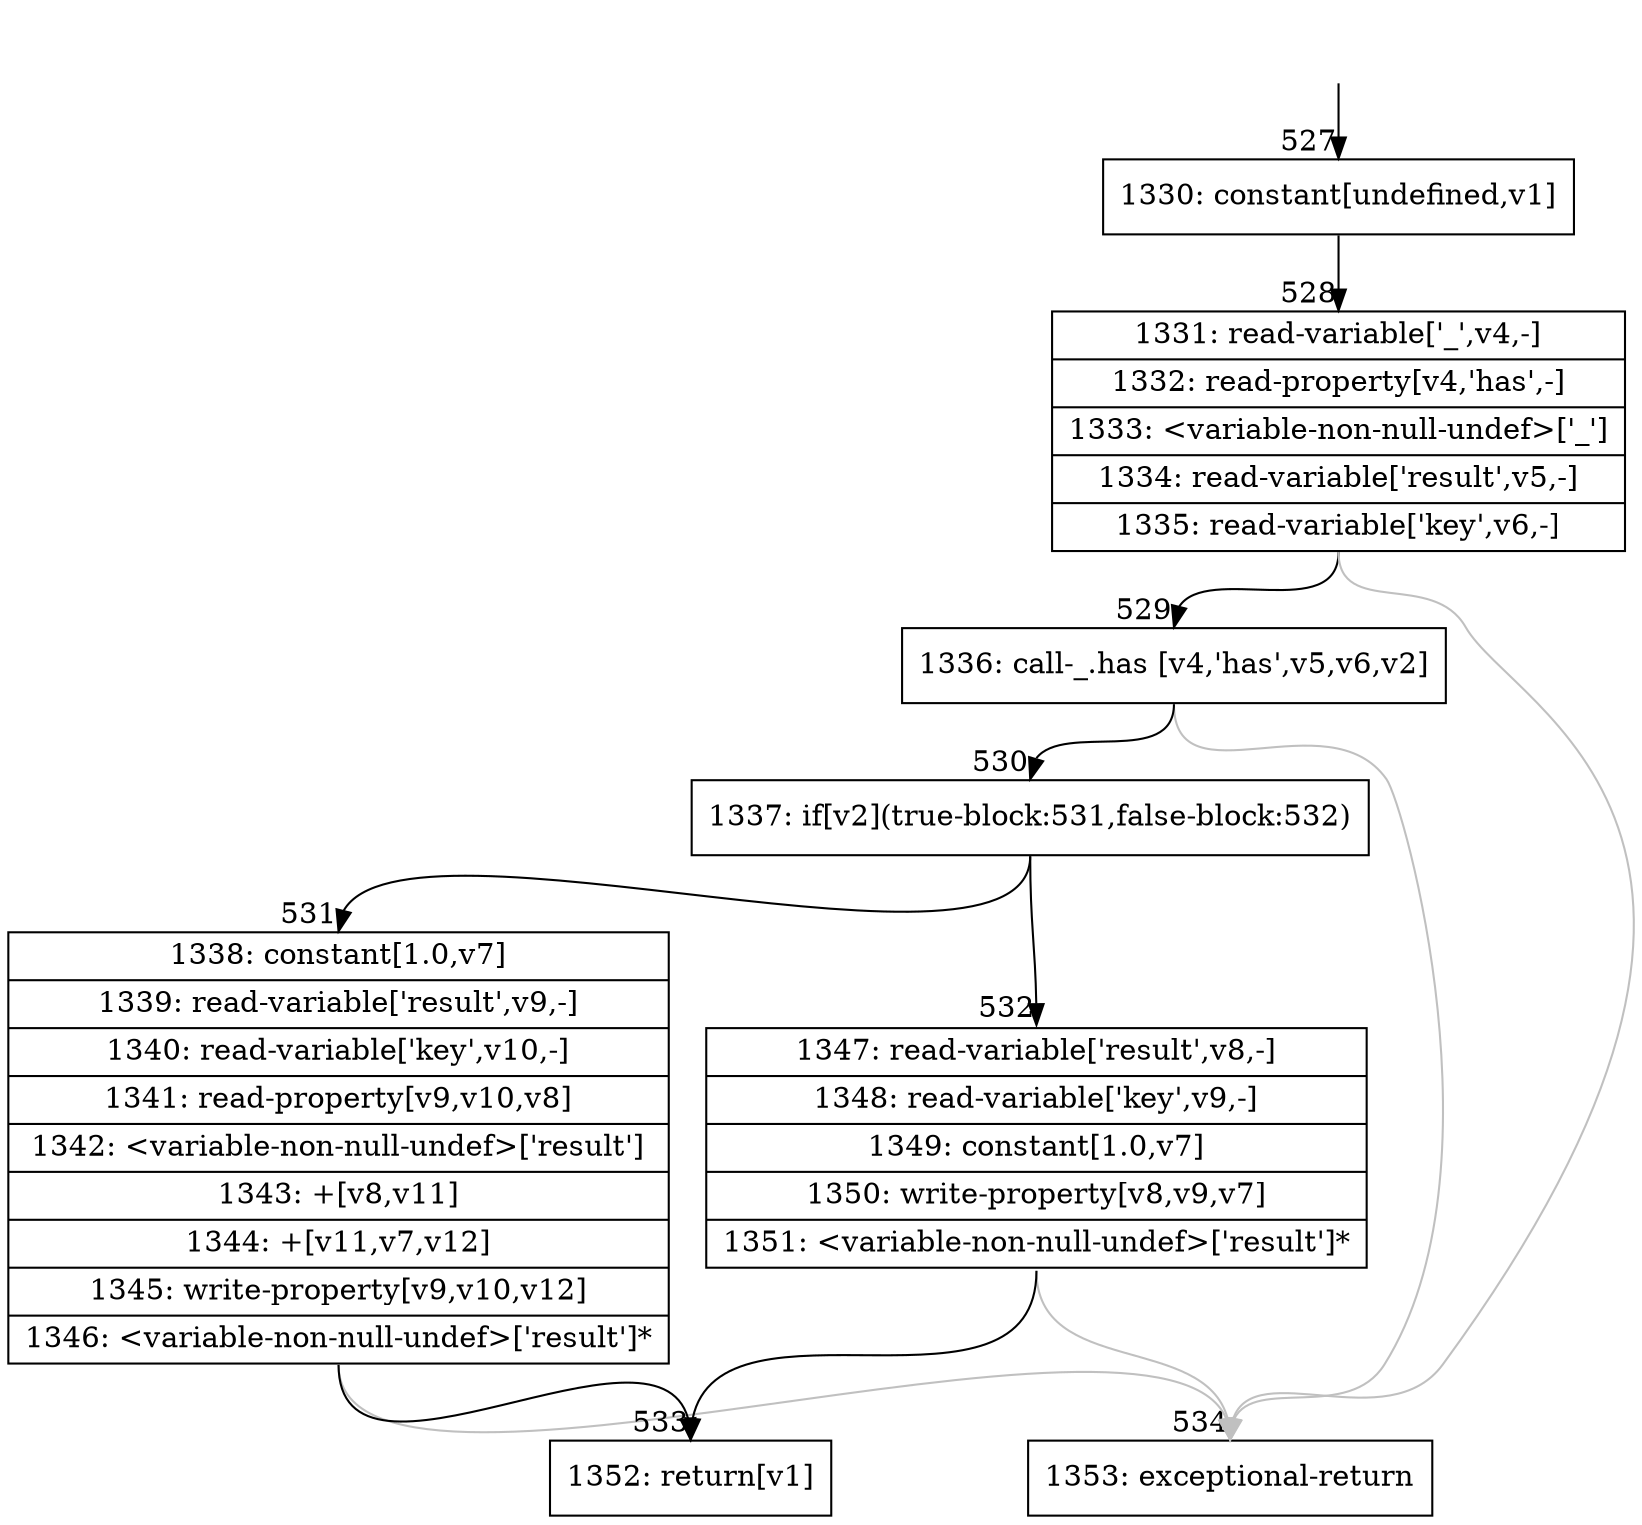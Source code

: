 digraph {
rankdir="TD"
BB_entry49[shape=none,label=""];
BB_entry49 -> BB527 [tailport=s, headport=n, headlabel="    527"]
BB527 [shape=record label="{1330: constant[undefined,v1]}" ] 
BB527 -> BB528 [tailport=s, headport=n, headlabel="      528"]
BB528 [shape=record label="{1331: read-variable['_',v4,-]|1332: read-property[v4,'has',-]|1333: \<variable-non-null-undef\>['_']|1334: read-variable['result',v5,-]|1335: read-variable['key',v6,-]}" ] 
BB528 -> BB529 [tailport=s, headport=n, headlabel="      529"]
BB528 -> BB534 [tailport=s, headport=n, color=gray, headlabel="      534"]
BB529 [shape=record label="{1336: call-_.has [v4,'has',v5,v6,v2]}" ] 
BB529 -> BB530 [tailport=s, headport=n, headlabel="      530"]
BB529 -> BB534 [tailport=s, headport=n, color=gray]
BB530 [shape=record label="{1337: if[v2](true-block:531,false-block:532)}" ] 
BB530 -> BB531 [tailport=s, headport=n, headlabel="      531"]
BB530 -> BB532 [tailport=s, headport=n, headlabel="      532"]
BB531 [shape=record label="{1338: constant[1.0,v7]|1339: read-variable['result',v9,-]|1340: read-variable['key',v10,-]|1341: read-property[v9,v10,v8]|1342: \<variable-non-null-undef\>['result']|1343: +[v8,v11]|1344: +[v11,v7,v12]|1345: write-property[v9,v10,v12]|1346: \<variable-non-null-undef\>['result']*}" ] 
BB531 -> BB533 [tailport=s, headport=n, headlabel="      533"]
BB531 -> BB534 [tailport=s, headport=n, color=gray]
BB532 [shape=record label="{1347: read-variable['result',v8,-]|1348: read-variable['key',v9,-]|1349: constant[1.0,v7]|1350: write-property[v8,v9,v7]|1351: \<variable-non-null-undef\>['result']*}" ] 
BB532 -> BB533 [tailport=s, headport=n]
BB532 -> BB534 [tailport=s, headport=n, color=gray]
BB533 [shape=record label="{1352: return[v1]}" ] 
BB534 [shape=record label="{1353: exceptional-return}" ] 
//#$~ 422
}

